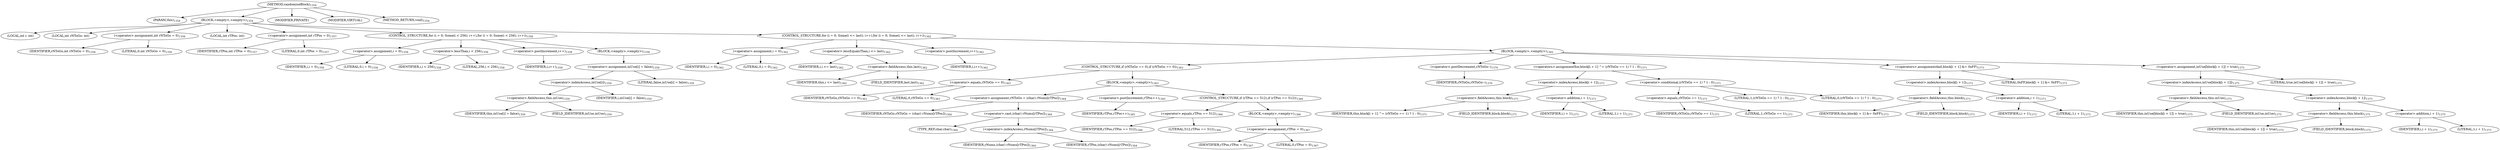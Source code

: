digraph "randomiseBlock" {  
"4774" [label = <(METHOD,randomiseBlock)<SUB>1354</SUB>> ]
"4775" [label = <(PARAM,this)<SUB>1354</SUB>> ]
"4776" [label = <(BLOCK,&lt;empty&gt;,&lt;empty&gt;)<SUB>1354</SUB>> ]
"4777" [label = <(LOCAL,int i: int)> ]
"4778" [label = <(LOCAL,int rNToGo: int)> ]
"4779" [label = <(&lt;operator&gt;.assignment,int rNToGo = 0)<SUB>1356</SUB>> ]
"4780" [label = <(IDENTIFIER,rNToGo,int rNToGo = 0)<SUB>1356</SUB>> ]
"4781" [label = <(LITERAL,0,int rNToGo = 0)<SUB>1356</SUB>> ]
"4782" [label = <(LOCAL,int rTPos: int)> ]
"4783" [label = <(&lt;operator&gt;.assignment,int rTPos = 0)<SUB>1357</SUB>> ]
"4784" [label = <(IDENTIFIER,rTPos,int rTPos = 0)<SUB>1357</SUB>> ]
"4785" [label = <(LITERAL,0,int rTPos = 0)<SUB>1357</SUB>> ]
"4786" [label = <(CONTROL_STRUCTURE,for (i = 0; Some(i &lt; 256); i++),for (i = 0; Some(i &lt; 256); i++))<SUB>1358</SUB>> ]
"4787" [label = <(&lt;operator&gt;.assignment,i = 0)<SUB>1358</SUB>> ]
"4788" [label = <(IDENTIFIER,i,i = 0)<SUB>1358</SUB>> ]
"4789" [label = <(LITERAL,0,i = 0)<SUB>1358</SUB>> ]
"4790" [label = <(&lt;operator&gt;.lessThan,i &lt; 256)<SUB>1358</SUB>> ]
"4791" [label = <(IDENTIFIER,i,i &lt; 256)<SUB>1358</SUB>> ]
"4792" [label = <(LITERAL,256,i &lt; 256)<SUB>1358</SUB>> ]
"4793" [label = <(&lt;operator&gt;.postIncrement,i++)<SUB>1358</SUB>> ]
"4794" [label = <(IDENTIFIER,i,i++)<SUB>1358</SUB>> ]
"4795" [label = <(BLOCK,&lt;empty&gt;,&lt;empty&gt;)<SUB>1358</SUB>> ]
"4796" [label = <(&lt;operator&gt;.assignment,inUse[i] = false)<SUB>1359</SUB>> ]
"4797" [label = <(&lt;operator&gt;.indexAccess,inUse[i])<SUB>1359</SUB>> ]
"4798" [label = <(&lt;operator&gt;.fieldAccess,this.inUse)<SUB>1359</SUB>> ]
"4799" [label = <(IDENTIFIER,this,inUse[i] = false)<SUB>1359</SUB>> ]
"4800" [label = <(FIELD_IDENTIFIER,inUse,inUse)<SUB>1359</SUB>> ]
"4801" [label = <(IDENTIFIER,i,inUse[i] = false)<SUB>1359</SUB>> ]
"4802" [label = <(LITERAL,false,inUse[i] = false)<SUB>1359</SUB>> ]
"4803" [label = <(CONTROL_STRUCTURE,for (i = 0; Some(i &lt;= last); i++),for (i = 0; Some(i &lt;= last); i++))<SUB>1362</SUB>> ]
"4804" [label = <(&lt;operator&gt;.assignment,i = 0)<SUB>1362</SUB>> ]
"4805" [label = <(IDENTIFIER,i,i = 0)<SUB>1362</SUB>> ]
"4806" [label = <(LITERAL,0,i = 0)<SUB>1362</SUB>> ]
"4807" [label = <(&lt;operator&gt;.lessEqualsThan,i &lt;= last)<SUB>1362</SUB>> ]
"4808" [label = <(IDENTIFIER,i,i &lt;= last)<SUB>1362</SUB>> ]
"4809" [label = <(&lt;operator&gt;.fieldAccess,this.last)<SUB>1362</SUB>> ]
"4810" [label = <(IDENTIFIER,this,i &lt;= last)<SUB>1362</SUB>> ]
"4811" [label = <(FIELD_IDENTIFIER,last,last)<SUB>1362</SUB>> ]
"4812" [label = <(&lt;operator&gt;.postIncrement,i++)<SUB>1362</SUB>> ]
"4813" [label = <(IDENTIFIER,i,i++)<SUB>1362</SUB>> ]
"4814" [label = <(BLOCK,&lt;empty&gt;,&lt;empty&gt;)<SUB>1362</SUB>> ]
"4815" [label = <(CONTROL_STRUCTURE,if (rNToGo == 0),if (rNToGo == 0))<SUB>1363</SUB>> ]
"4816" [label = <(&lt;operator&gt;.equals,rNToGo == 0)<SUB>1363</SUB>> ]
"4817" [label = <(IDENTIFIER,rNToGo,rNToGo == 0)<SUB>1363</SUB>> ]
"4818" [label = <(LITERAL,0,rNToGo == 0)<SUB>1363</SUB>> ]
"4819" [label = <(BLOCK,&lt;empty&gt;,&lt;empty&gt;)<SUB>1363</SUB>> ]
"4820" [label = <(&lt;operator&gt;.assignment,rNToGo = (char) rNums[rTPos])<SUB>1364</SUB>> ]
"4821" [label = <(IDENTIFIER,rNToGo,rNToGo = (char) rNums[rTPos])<SUB>1364</SUB>> ]
"4822" [label = <(&lt;operator&gt;.cast,(char) rNums[rTPos])<SUB>1364</SUB>> ]
"4823" [label = <(TYPE_REF,char,char)<SUB>1364</SUB>> ]
"4824" [label = <(&lt;operator&gt;.indexAccess,rNums[rTPos])<SUB>1364</SUB>> ]
"4825" [label = <(IDENTIFIER,rNums,(char) rNums[rTPos])<SUB>1364</SUB>> ]
"4826" [label = <(IDENTIFIER,rTPos,(char) rNums[rTPos])<SUB>1364</SUB>> ]
"4827" [label = <(&lt;operator&gt;.postIncrement,rTPos++)<SUB>1365</SUB>> ]
"4828" [label = <(IDENTIFIER,rTPos,rTPos++)<SUB>1365</SUB>> ]
"4829" [label = <(CONTROL_STRUCTURE,if (rTPos == 512),if (rTPos == 512))<SUB>1366</SUB>> ]
"4830" [label = <(&lt;operator&gt;.equals,rTPos == 512)<SUB>1366</SUB>> ]
"4831" [label = <(IDENTIFIER,rTPos,rTPos == 512)<SUB>1366</SUB>> ]
"4832" [label = <(LITERAL,512,rTPos == 512)<SUB>1366</SUB>> ]
"4833" [label = <(BLOCK,&lt;empty&gt;,&lt;empty&gt;)<SUB>1366</SUB>> ]
"4834" [label = <(&lt;operator&gt;.assignment,rTPos = 0)<SUB>1367</SUB>> ]
"4835" [label = <(IDENTIFIER,rTPos,rTPos = 0)<SUB>1367</SUB>> ]
"4836" [label = <(LITERAL,0,rTPos = 0)<SUB>1367</SUB>> ]
"4837" [label = <(&lt;operator&gt;.postDecrement,rNToGo--)<SUB>1370</SUB>> ]
"4838" [label = <(IDENTIFIER,rNToGo,rNToGo--)<SUB>1370</SUB>> ]
"4839" [label = <(&lt;operators&gt;.assignmentXor,block[i + 1] ^= (rNToGo == 1) ? 1 : 0)<SUB>1371</SUB>> ]
"4840" [label = <(&lt;operator&gt;.indexAccess,block[i + 1])<SUB>1371</SUB>> ]
"4841" [label = <(&lt;operator&gt;.fieldAccess,this.block)<SUB>1371</SUB>> ]
"4842" [label = <(IDENTIFIER,this,block[i + 1] ^= (rNToGo == 1) ? 1 : 0)<SUB>1371</SUB>> ]
"4843" [label = <(FIELD_IDENTIFIER,block,block)<SUB>1371</SUB>> ]
"4844" [label = <(&lt;operator&gt;.addition,i + 1)<SUB>1371</SUB>> ]
"4845" [label = <(IDENTIFIER,i,i + 1)<SUB>1371</SUB>> ]
"4846" [label = <(LITERAL,1,i + 1)<SUB>1371</SUB>> ]
"4847" [label = <(&lt;operator&gt;.conditional,(rNToGo == 1) ? 1 : 0)<SUB>1371</SUB>> ]
"4848" [label = <(&lt;operator&gt;.equals,rNToGo == 1)<SUB>1371</SUB>> ]
"4849" [label = <(IDENTIFIER,rNToGo,rNToGo == 1)<SUB>1371</SUB>> ]
"4850" [label = <(LITERAL,1,rNToGo == 1)<SUB>1371</SUB>> ]
"4851" [label = <(LITERAL,1,(rNToGo == 1) ? 1 : 0)<SUB>1371</SUB>> ]
"4852" [label = <(LITERAL,0,(rNToGo == 1) ? 1 : 0)<SUB>1371</SUB>> ]
"4853" [label = <(&lt;operators&gt;.assignmentAnd,block[i + 1] &amp;= 0xFF)<SUB>1373</SUB>> ]
"4854" [label = <(&lt;operator&gt;.indexAccess,block[i + 1])<SUB>1373</SUB>> ]
"4855" [label = <(&lt;operator&gt;.fieldAccess,this.block)<SUB>1373</SUB>> ]
"4856" [label = <(IDENTIFIER,this,block[i + 1] &amp;= 0xFF)<SUB>1373</SUB>> ]
"4857" [label = <(FIELD_IDENTIFIER,block,block)<SUB>1373</SUB>> ]
"4858" [label = <(&lt;operator&gt;.addition,i + 1)<SUB>1373</SUB>> ]
"4859" [label = <(IDENTIFIER,i,i + 1)<SUB>1373</SUB>> ]
"4860" [label = <(LITERAL,1,i + 1)<SUB>1373</SUB>> ]
"4861" [label = <(LITERAL,0xFF,block[i + 1] &amp;= 0xFF)<SUB>1373</SUB>> ]
"4862" [label = <(&lt;operator&gt;.assignment,inUse[block[i + 1]] = true)<SUB>1375</SUB>> ]
"4863" [label = <(&lt;operator&gt;.indexAccess,inUse[block[i + 1]])<SUB>1375</SUB>> ]
"4864" [label = <(&lt;operator&gt;.fieldAccess,this.inUse)<SUB>1375</SUB>> ]
"4865" [label = <(IDENTIFIER,this,inUse[block[i + 1]] = true)<SUB>1375</SUB>> ]
"4866" [label = <(FIELD_IDENTIFIER,inUse,inUse)<SUB>1375</SUB>> ]
"4867" [label = <(&lt;operator&gt;.indexAccess,block[i + 1])<SUB>1375</SUB>> ]
"4868" [label = <(&lt;operator&gt;.fieldAccess,this.block)<SUB>1375</SUB>> ]
"4869" [label = <(IDENTIFIER,this,inUse[block[i + 1]] = true)<SUB>1375</SUB>> ]
"4870" [label = <(FIELD_IDENTIFIER,block,block)<SUB>1375</SUB>> ]
"4871" [label = <(&lt;operator&gt;.addition,i + 1)<SUB>1375</SUB>> ]
"4872" [label = <(IDENTIFIER,i,i + 1)<SUB>1375</SUB>> ]
"4873" [label = <(LITERAL,1,i + 1)<SUB>1375</SUB>> ]
"4874" [label = <(LITERAL,true,inUse[block[i + 1]] = true)<SUB>1375</SUB>> ]
"4875" [label = <(MODIFIER,PRIVATE)> ]
"4876" [label = <(MODIFIER,VIRTUAL)> ]
"4877" [label = <(METHOD_RETURN,void)<SUB>1354</SUB>> ]
  "4774" -> "4775" 
  "4774" -> "4776" 
  "4774" -> "4875" 
  "4774" -> "4876" 
  "4774" -> "4877" 
  "4776" -> "4777" 
  "4776" -> "4778" 
  "4776" -> "4779" 
  "4776" -> "4782" 
  "4776" -> "4783" 
  "4776" -> "4786" 
  "4776" -> "4803" 
  "4779" -> "4780" 
  "4779" -> "4781" 
  "4783" -> "4784" 
  "4783" -> "4785" 
  "4786" -> "4787" 
  "4786" -> "4790" 
  "4786" -> "4793" 
  "4786" -> "4795" 
  "4787" -> "4788" 
  "4787" -> "4789" 
  "4790" -> "4791" 
  "4790" -> "4792" 
  "4793" -> "4794" 
  "4795" -> "4796" 
  "4796" -> "4797" 
  "4796" -> "4802" 
  "4797" -> "4798" 
  "4797" -> "4801" 
  "4798" -> "4799" 
  "4798" -> "4800" 
  "4803" -> "4804" 
  "4803" -> "4807" 
  "4803" -> "4812" 
  "4803" -> "4814" 
  "4804" -> "4805" 
  "4804" -> "4806" 
  "4807" -> "4808" 
  "4807" -> "4809" 
  "4809" -> "4810" 
  "4809" -> "4811" 
  "4812" -> "4813" 
  "4814" -> "4815" 
  "4814" -> "4837" 
  "4814" -> "4839" 
  "4814" -> "4853" 
  "4814" -> "4862" 
  "4815" -> "4816" 
  "4815" -> "4819" 
  "4816" -> "4817" 
  "4816" -> "4818" 
  "4819" -> "4820" 
  "4819" -> "4827" 
  "4819" -> "4829" 
  "4820" -> "4821" 
  "4820" -> "4822" 
  "4822" -> "4823" 
  "4822" -> "4824" 
  "4824" -> "4825" 
  "4824" -> "4826" 
  "4827" -> "4828" 
  "4829" -> "4830" 
  "4829" -> "4833" 
  "4830" -> "4831" 
  "4830" -> "4832" 
  "4833" -> "4834" 
  "4834" -> "4835" 
  "4834" -> "4836" 
  "4837" -> "4838" 
  "4839" -> "4840" 
  "4839" -> "4847" 
  "4840" -> "4841" 
  "4840" -> "4844" 
  "4841" -> "4842" 
  "4841" -> "4843" 
  "4844" -> "4845" 
  "4844" -> "4846" 
  "4847" -> "4848" 
  "4847" -> "4851" 
  "4847" -> "4852" 
  "4848" -> "4849" 
  "4848" -> "4850" 
  "4853" -> "4854" 
  "4853" -> "4861" 
  "4854" -> "4855" 
  "4854" -> "4858" 
  "4855" -> "4856" 
  "4855" -> "4857" 
  "4858" -> "4859" 
  "4858" -> "4860" 
  "4862" -> "4863" 
  "4862" -> "4874" 
  "4863" -> "4864" 
  "4863" -> "4867" 
  "4864" -> "4865" 
  "4864" -> "4866" 
  "4867" -> "4868" 
  "4867" -> "4871" 
  "4868" -> "4869" 
  "4868" -> "4870" 
  "4871" -> "4872" 
  "4871" -> "4873" 
}
